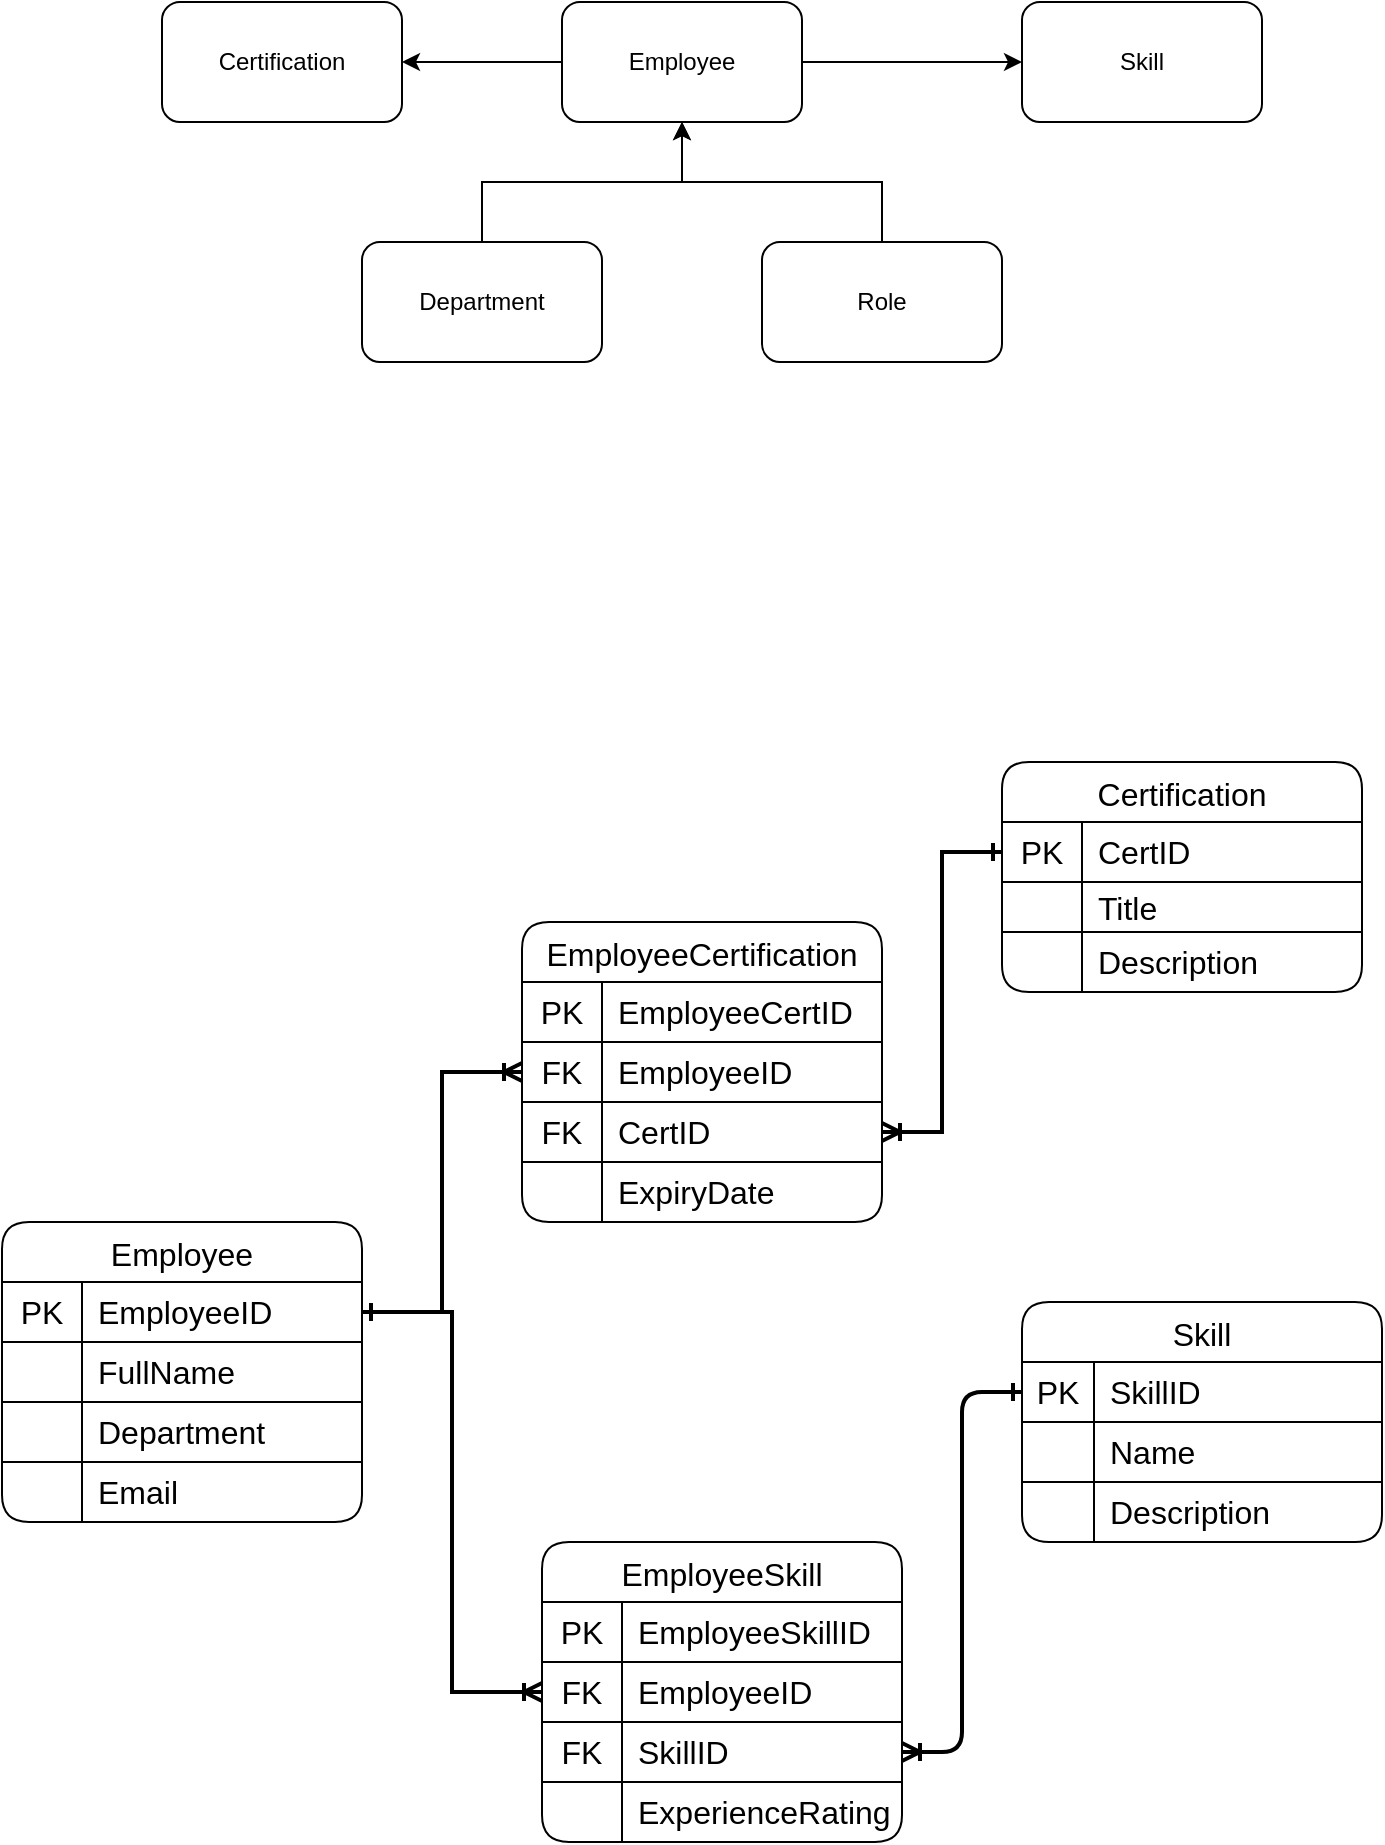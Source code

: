 <mxfile version="24.5.3" type="github">
  <diagram name="Page-1" id="ybaTYR8tOnNmoieoQPCP">
    <mxGraphModel dx="759" dy="1152" grid="1" gridSize="10" guides="1" tooltips="1" connect="1" arrows="1" fold="1" page="1" pageScale="1" pageWidth="827" pageHeight="1169" math="0" shadow="0">
      <root>
        <mxCell id="0" />
        <mxCell id="1" parent="0" />
        <mxCell id="D6jPuMeix1-jTsJVbrIV-2" value="Employee" style="shape=table;startSize=30;container=1;collapsible=0;childLayout=tableLayout;fixedRows=1;rowLines=1;fontStyle=0;strokeColor=default;fontSize=16;rounded=1;" parent="1" vertex="1">
          <mxGeometry y="650" width="180" height="150" as="geometry" />
        </mxCell>
        <mxCell id="D6jPuMeix1-jTsJVbrIV-3" value="" style="shape=tableRow;horizontal=0;startSize=0;swimlaneHead=0;swimlaneBody=0;top=0;left=0;bottom=0;right=0;collapsible=0;dropTarget=0;fillColor=none;points=[[0,0.5],[1,0.5]];portConstraint=eastwest;strokeColor=inherit;fontSize=16;" parent="D6jPuMeix1-jTsJVbrIV-2" vertex="1">
          <mxGeometry y="30" width="180" height="30" as="geometry" />
        </mxCell>
        <mxCell id="D6jPuMeix1-jTsJVbrIV-4" value="PK" style="shape=partialRectangle;html=1;whiteSpace=wrap;connectable=0;fillColor=none;top=0;left=0;bottom=0;right=0;overflow=hidden;pointerEvents=1;strokeColor=inherit;fontSize=16;" parent="D6jPuMeix1-jTsJVbrIV-3" vertex="1">
          <mxGeometry width="40" height="30" as="geometry">
            <mxRectangle width="40" height="30" as="alternateBounds" />
          </mxGeometry>
        </mxCell>
        <mxCell id="D6jPuMeix1-jTsJVbrIV-5" value="EmployeeID" style="shape=partialRectangle;html=1;whiteSpace=wrap;connectable=0;fillColor=none;top=0;left=0;bottom=0;right=0;align=left;spacingLeft=6;overflow=hidden;strokeColor=inherit;fontSize=16;" parent="D6jPuMeix1-jTsJVbrIV-3" vertex="1">
          <mxGeometry x="40" width="140" height="30" as="geometry">
            <mxRectangle width="140" height="30" as="alternateBounds" />
          </mxGeometry>
        </mxCell>
        <mxCell id="D6jPuMeix1-jTsJVbrIV-6" value="" style="shape=tableRow;horizontal=0;startSize=0;swimlaneHead=0;swimlaneBody=0;top=0;left=0;bottom=0;right=0;collapsible=0;dropTarget=0;fillColor=none;points=[[0,0.5],[1,0.5]];portConstraint=eastwest;strokeColor=inherit;fontSize=16;" parent="D6jPuMeix1-jTsJVbrIV-2" vertex="1">
          <mxGeometry y="60" width="180" height="30" as="geometry" />
        </mxCell>
        <mxCell id="D6jPuMeix1-jTsJVbrIV-7" value="" style="shape=partialRectangle;html=1;whiteSpace=wrap;connectable=0;fillColor=none;top=0;left=0;bottom=0;right=0;overflow=hidden;strokeColor=inherit;fontSize=16;" parent="D6jPuMeix1-jTsJVbrIV-6" vertex="1">
          <mxGeometry width="40" height="30" as="geometry">
            <mxRectangle width="40" height="30" as="alternateBounds" />
          </mxGeometry>
        </mxCell>
        <mxCell id="D6jPuMeix1-jTsJVbrIV-8" value="FullName" style="shape=partialRectangle;html=1;whiteSpace=wrap;connectable=0;fillColor=none;top=0;left=0;bottom=0;right=0;align=left;spacingLeft=6;overflow=hidden;strokeColor=inherit;fontSize=16;" parent="D6jPuMeix1-jTsJVbrIV-6" vertex="1">
          <mxGeometry x="40" width="140" height="30" as="geometry">
            <mxRectangle width="140" height="30" as="alternateBounds" />
          </mxGeometry>
        </mxCell>
        <mxCell id="D6jPuMeix1-jTsJVbrIV-9" value="" style="shape=tableRow;horizontal=0;startSize=0;swimlaneHead=0;swimlaneBody=0;top=0;left=0;bottom=0;right=0;collapsible=0;dropTarget=0;fillColor=none;points=[[0,0.5],[1,0.5]];portConstraint=eastwest;strokeColor=inherit;fontSize=16;" parent="D6jPuMeix1-jTsJVbrIV-2" vertex="1">
          <mxGeometry y="90" width="180" height="30" as="geometry" />
        </mxCell>
        <mxCell id="D6jPuMeix1-jTsJVbrIV-10" value="" style="shape=partialRectangle;html=1;whiteSpace=wrap;connectable=0;fillColor=none;top=0;left=0;bottom=0;right=0;overflow=hidden;strokeColor=inherit;fontSize=16;" parent="D6jPuMeix1-jTsJVbrIV-9" vertex="1">
          <mxGeometry width="40" height="30" as="geometry">
            <mxRectangle width="40" height="30" as="alternateBounds" />
          </mxGeometry>
        </mxCell>
        <mxCell id="D6jPuMeix1-jTsJVbrIV-11" value="Department" style="shape=partialRectangle;html=1;whiteSpace=wrap;connectable=0;fillColor=none;top=0;left=0;bottom=0;right=0;align=left;spacingLeft=6;overflow=hidden;strokeColor=inherit;fontSize=16;" parent="D6jPuMeix1-jTsJVbrIV-9" vertex="1">
          <mxGeometry x="40" width="140" height="30" as="geometry">
            <mxRectangle width="140" height="30" as="alternateBounds" />
          </mxGeometry>
        </mxCell>
        <mxCell id="D6jPuMeix1-jTsJVbrIV-14" value="" style="shape=tableRow;horizontal=0;startSize=0;swimlaneHead=0;swimlaneBody=0;top=0;left=0;bottom=0;right=0;collapsible=0;dropTarget=0;fillColor=none;points=[[0,0.5],[1,0.5]];portConstraint=eastwest;strokeColor=inherit;fontSize=16;" parent="D6jPuMeix1-jTsJVbrIV-2" vertex="1">
          <mxGeometry y="120" width="180" height="30" as="geometry" />
        </mxCell>
        <mxCell id="D6jPuMeix1-jTsJVbrIV-15" value="" style="shape=partialRectangle;html=1;whiteSpace=wrap;connectable=0;fillColor=none;top=0;left=0;bottom=0;right=0;overflow=hidden;strokeColor=inherit;fontSize=16;" parent="D6jPuMeix1-jTsJVbrIV-14" vertex="1">
          <mxGeometry width="40" height="30" as="geometry">
            <mxRectangle width="40" height="30" as="alternateBounds" />
          </mxGeometry>
        </mxCell>
        <mxCell id="D6jPuMeix1-jTsJVbrIV-16" value="Email" style="shape=partialRectangle;html=1;whiteSpace=wrap;connectable=0;fillColor=none;top=0;left=0;bottom=0;right=0;align=left;spacingLeft=6;overflow=hidden;strokeColor=inherit;fontSize=16;" parent="D6jPuMeix1-jTsJVbrIV-14" vertex="1">
          <mxGeometry x="40" width="140" height="30" as="geometry">
            <mxRectangle width="140" height="30" as="alternateBounds" />
          </mxGeometry>
        </mxCell>
        <mxCell id="D6jPuMeix1-jTsJVbrIV-17" value="Certification" style="shape=table;startSize=30;container=1;collapsible=0;childLayout=tableLayout;fixedRows=1;rowLines=1;fontStyle=0;strokeColor=default;fontSize=16;rounded=1;" parent="1" vertex="1">
          <mxGeometry x="500" y="420" width="180" height="115" as="geometry" />
        </mxCell>
        <mxCell id="D6jPuMeix1-jTsJVbrIV-18" value="" style="shape=tableRow;horizontal=0;startSize=0;swimlaneHead=0;swimlaneBody=0;top=0;left=0;bottom=0;right=0;collapsible=0;dropTarget=0;fillColor=none;points=[[0,0.5],[1,0.5]];portConstraint=eastwest;strokeColor=inherit;fontSize=16;" parent="D6jPuMeix1-jTsJVbrIV-17" vertex="1">
          <mxGeometry y="30" width="180" height="30" as="geometry" />
        </mxCell>
        <mxCell id="D6jPuMeix1-jTsJVbrIV-19" value="PK" style="shape=partialRectangle;html=1;whiteSpace=wrap;connectable=0;fillColor=none;top=0;left=0;bottom=0;right=0;overflow=hidden;pointerEvents=1;strokeColor=inherit;fontSize=16;" parent="D6jPuMeix1-jTsJVbrIV-18" vertex="1">
          <mxGeometry width="40" height="30" as="geometry">
            <mxRectangle width="40" height="30" as="alternateBounds" />
          </mxGeometry>
        </mxCell>
        <mxCell id="D6jPuMeix1-jTsJVbrIV-20" value="CertID" style="shape=partialRectangle;html=1;whiteSpace=wrap;connectable=0;fillColor=none;top=0;left=0;bottom=0;right=0;align=left;spacingLeft=6;overflow=hidden;strokeColor=inherit;fontSize=16;" parent="D6jPuMeix1-jTsJVbrIV-18" vertex="1">
          <mxGeometry x="40" width="140" height="30" as="geometry">
            <mxRectangle width="140" height="30" as="alternateBounds" />
          </mxGeometry>
        </mxCell>
        <mxCell id="D6jPuMeix1-jTsJVbrIV-21" value="" style="shape=tableRow;horizontal=0;startSize=0;swimlaneHead=0;swimlaneBody=0;top=0;left=0;bottom=0;right=0;collapsible=0;dropTarget=0;fillColor=none;points=[[0,0.5],[1,0.5]];portConstraint=eastwest;strokeColor=inherit;fontSize=16;" parent="D6jPuMeix1-jTsJVbrIV-17" vertex="1">
          <mxGeometry y="60" width="180" height="25" as="geometry" />
        </mxCell>
        <mxCell id="D6jPuMeix1-jTsJVbrIV-22" value="" style="shape=partialRectangle;html=1;whiteSpace=wrap;connectable=0;fillColor=none;top=0;left=0;bottom=0;right=0;overflow=hidden;strokeColor=inherit;fontSize=16;" parent="D6jPuMeix1-jTsJVbrIV-21" vertex="1">
          <mxGeometry width="40" height="25" as="geometry">
            <mxRectangle width="40" height="25" as="alternateBounds" />
          </mxGeometry>
        </mxCell>
        <mxCell id="D6jPuMeix1-jTsJVbrIV-23" value="Title" style="shape=partialRectangle;html=1;whiteSpace=wrap;connectable=0;fillColor=none;top=0;left=0;bottom=0;right=0;align=left;spacingLeft=6;overflow=hidden;strokeColor=inherit;fontSize=16;" parent="D6jPuMeix1-jTsJVbrIV-21" vertex="1">
          <mxGeometry x="40" width="140" height="25" as="geometry">
            <mxRectangle width="140" height="25" as="alternateBounds" />
          </mxGeometry>
        </mxCell>
        <mxCell id="D6jPuMeix1-jTsJVbrIV-24" value="" style="shape=tableRow;horizontal=0;startSize=0;swimlaneHead=0;swimlaneBody=0;top=0;left=0;bottom=0;right=0;collapsible=0;dropTarget=0;fillColor=none;points=[[0,0.5],[1,0.5]];portConstraint=eastwest;strokeColor=inherit;fontSize=16;" parent="D6jPuMeix1-jTsJVbrIV-17" vertex="1">
          <mxGeometry y="85" width="180" height="30" as="geometry" />
        </mxCell>
        <mxCell id="D6jPuMeix1-jTsJVbrIV-25" value="" style="shape=partialRectangle;html=1;whiteSpace=wrap;connectable=0;fillColor=none;top=0;left=0;bottom=0;right=0;overflow=hidden;strokeColor=inherit;fontSize=16;" parent="D6jPuMeix1-jTsJVbrIV-24" vertex="1">
          <mxGeometry width="40" height="30" as="geometry">
            <mxRectangle width="40" height="30" as="alternateBounds" />
          </mxGeometry>
        </mxCell>
        <mxCell id="D6jPuMeix1-jTsJVbrIV-26" value="Description" style="shape=partialRectangle;html=1;whiteSpace=wrap;connectable=0;fillColor=none;top=0;left=0;bottom=0;right=0;align=left;spacingLeft=6;overflow=hidden;strokeColor=inherit;fontSize=16;" parent="D6jPuMeix1-jTsJVbrIV-24" vertex="1">
          <mxGeometry x="40" width="140" height="30" as="geometry">
            <mxRectangle width="140" height="30" as="alternateBounds" />
          </mxGeometry>
        </mxCell>
        <mxCell id="D6jPuMeix1-jTsJVbrIV-43" value="Skill" style="shape=table;startSize=30;container=1;collapsible=0;childLayout=tableLayout;fixedRows=1;rowLines=1;fontStyle=0;strokeColor=default;fontSize=16;rounded=1;" parent="1" vertex="1">
          <mxGeometry x="510" y="690" width="180" height="120" as="geometry" />
        </mxCell>
        <mxCell id="D6jPuMeix1-jTsJVbrIV-44" value="" style="shape=tableRow;horizontal=0;startSize=0;swimlaneHead=0;swimlaneBody=0;top=0;left=0;bottom=0;right=0;collapsible=0;dropTarget=0;fillColor=none;points=[[0,0.5],[1,0.5]];portConstraint=eastwest;strokeColor=inherit;fontSize=16;" parent="D6jPuMeix1-jTsJVbrIV-43" vertex="1">
          <mxGeometry y="30" width="180" height="30" as="geometry" />
        </mxCell>
        <mxCell id="D6jPuMeix1-jTsJVbrIV-45" value="PK" style="shape=partialRectangle;html=1;whiteSpace=wrap;connectable=0;fillColor=none;top=0;left=0;bottom=0;right=0;overflow=hidden;pointerEvents=1;strokeColor=inherit;fontSize=16;" parent="D6jPuMeix1-jTsJVbrIV-44" vertex="1">
          <mxGeometry width="36" height="30" as="geometry">
            <mxRectangle width="36" height="30" as="alternateBounds" />
          </mxGeometry>
        </mxCell>
        <mxCell id="D6jPuMeix1-jTsJVbrIV-46" value="SkillID" style="shape=partialRectangle;html=1;whiteSpace=wrap;connectable=0;fillColor=none;top=0;left=0;bottom=0;right=0;align=left;spacingLeft=6;overflow=hidden;strokeColor=inherit;fontSize=16;" parent="D6jPuMeix1-jTsJVbrIV-44" vertex="1">
          <mxGeometry x="36" width="144" height="30" as="geometry">
            <mxRectangle width="144" height="30" as="alternateBounds" />
          </mxGeometry>
        </mxCell>
        <mxCell id="D6jPuMeix1-jTsJVbrIV-47" value="" style="shape=tableRow;horizontal=0;startSize=0;swimlaneHead=0;swimlaneBody=0;top=0;left=0;bottom=0;right=0;collapsible=0;dropTarget=0;fillColor=none;points=[[0,0.5],[1,0.5]];portConstraint=eastwest;strokeColor=inherit;fontSize=16;" parent="D6jPuMeix1-jTsJVbrIV-43" vertex="1">
          <mxGeometry y="60" width="180" height="30" as="geometry" />
        </mxCell>
        <mxCell id="D6jPuMeix1-jTsJVbrIV-48" value="" style="shape=partialRectangle;html=1;whiteSpace=wrap;connectable=0;fillColor=none;top=0;left=0;bottom=0;right=0;overflow=hidden;strokeColor=inherit;fontSize=16;" parent="D6jPuMeix1-jTsJVbrIV-47" vertex="1">
          <mxGeometry width="36" height="30" as="geometry">
            <mxRectangle width="36" height="30" as="alternateBounds" />
          </mxGeometry>
        </mxCell>
        <mxCell id="D6jPuMeix1-jTsJVbrIV-49" value="Name" style="shape=partialRectangle;html=1;whiteSpace=wrap;connectable=0;fillColor=none;top=0;left=0;bottom=0;right=0;align=left;spacingLeft=6;overflow=hidden;strokeColor=inherit;fontSize=16;" parent="D6jPuMeix1-jTsJVbrIV-47" vertex="1">
          <mxGeometry x="36" width="144" height="30" as="geometry">
            <mxRectangle width="144" height="30" as="alternateBounds" />
          </mxGeometry>
        </mxCell>
        <mxCell id="D6jPuMeix1-jTsJVbrIV-50" value="" style="shape=tableRow;horizontal=0;startSize=0;swimlaneHead=0;swimlaneBody=0;top=0;left=0;bottom=0;right=0;collapsible=0;dropTarget=0;fillColor=none;points=[[0,0.5],[1,0.5]];portConstraint=eastwest;strokeColor=inherit;fontSize=16;" parent="D6jPuMeix1-jTsJVbrIV-43" vertex="1">
          <mxGeometry y="90" width="180" height="30" as="geometry" />
        </mxCell>
        <mxCell id="D6jPuMeix1-jTsJVbrIV-51" value="" style="shape=partialRectangle;html=1;whiteSpace=wrap;connectable=0;fillColor=none;top=0;left=0;bottom=0;right=0;overflow=hidden;strokeColor=inherit;fontSize=16;" parent="D6jPuMeix1-jTsJVbrIV-50" vertex="1">
          <mxGeometry width="36" height="30" as="geometry">
            <mxRectangle width="36" height="30" as="alternateBounds" />
          </mxGeometry>
        </mxCell>
        <mxCell id="D6jPuMeix1-jTsJVbrIV-52" value="Description" style="shape=partialRectangle;html=1;whiteSpace=wrap;connectable=0;fillColor=none;top=0;left=0;bottom=0;right=0;align=left;spacingLeft=6;overflow=hidden;strokeColor=inherit;fontSize=16;" parent="D6jPuMeix1-jTsJVbrIV-50" vertex="1">
          <mxGeometry x="36" width="144" height="30" as="geometry">
            <mxRectangle width="144" height="30" as="alternateBounds" />
          </mxGeometry>
        </mxCell>
        <mxCell id="D6jPuMeix1-jTsJVbrIV-56" value="EmployeeSkill" style="shape=table;startSize=30;container=1;collapsible=0;childLayout=tableLayout;fixedRows=1;rowLines=1;fontStyle=0;strokeColor=default;fontSize=16;rounded=1;" parent="1" vertex="1">
          <mxGeometry x="270" y="810" width="180" height="150" as="geometry" />
        </mxCell>
        <mxCell id="D6jPuMeix1-jTsJVbrIV-57" value="" style="shape=tableRow;horizontal=0;startSize=0;swimlaneHead=0;swimlaneBody=0;top=0;left=0;bottom=0;right=0;collapsible=0;dropTarget=0;fillColor=none;points=[[0,0.5],[1,0.5]];portConstraint=eastwest;strokeColor=inherit;fontSize=16;" parent="D6jPuMeix1-jTsJVbrIV-56" vertex="1">
          <mxGeometry y="30" width="180" height="30" as="geometry" />
        </mxCell>
        <mxCell id="D6jPuMeix1-jTsJVbrIV-58" value="PK" style="shape=partialRectangle;html=1;whiteSpace=wrap;connectable=0;fillColor=none;top=0;left=0;bottom=0;right=0;overflow=hidden;pointerEvents=1;strokeColor=inherit;fontSize=16;" parent="D6jPuMeix1-jTsJVbrIV-57" vertex="1">
          <mxGeometry width="40" height="30" as="geometry">
            <mxRectangle width="40" height="30" as="alternateBounds" />
          </mxGeometry>
        </mxCell>
        <mxCell id="D6jPuMeix1-jTsJVbrIV-59" value="EmployeeSkillID " style="shape=partialRectangle;html=1;whiteSpace=wrap;connectable=0;fillColor=none;top=0;left=0;bottom=0;right=0;align=left;spacingLeft=6;overflow=hidden;strokeColor=inherit;fontSize=16;" parent="D6jPuMeix1-jTsJVbrIV-57" vertex="1">
          <mxGeometry x="40" width="140" height="30" as="geometry">
            <mxRectangle width="140" height="30" as="alternateBounds" />
          </mxGeometry>
        </mxCell>
        <mxCell id="D6jPuMeix1-jTsJVbrIV-60" value="" style="shape=tableRow;horizontal=0;startSize=0;swimlaneHead=0;swimlaneBody=0;top=0;left=0;bottom=0;right=0;collapsible=0;dropTarget=0;fillColor=none;points=[[0,0.5],[1,0.5]];portConstraint=eastwest;strokeColor=inherit;fontSize=16;" parent="D6jPuMeix1-jTsJVbrIV-56" vertex="1">
          <mxGeometry y="60" width="180" height="30" as="geometry" />
        </mxCell>
        <mxCell id="D6jPuMeix1-jTsJVbrIV-61" value="FK" style="shape=partialRectangle;html=1;whiteSpace=wrap;connectable=0;fillColor=none;top=0;left=0;bottom=0;right=0;overflow=hidden;strokeColor=inherit;fontSize=16;" parent="D6jPuMeix1-jTsJVbrIV-60" vertex="1">
          <mxGeometry width="40" height="30" as="geometry">
            <mxRectangle width="40" height="30" as="alternateBounds" />
          </mxGeometry>
        </mxCell>
        <mxCell id="D6jPuMeix1-jTsJVbrIV-62" value="EmployeeID" style="shape=partialRectangle;html=1;whiteSpace=wrap;connectable=0;fillColor=none;top=0;left=0;bottom=0;right=0;align=left;spacingLeft=6;overflow=hidden;strokeColor=inherit;fontSize=16;" parent="D6jPuMeix1-jTsJVbrIV-60" vertex="1">
          <mxGeometry x="40" width="140" height="30" as="geometry">
            <mxRectangle width="140" height="30" as="alternateBounds" />
          </mxGeometry>
        </mxCell>
        <mxCell id="D6jPuMeix1-jTsJVbrIV-63" value="" style="shape=tableRow;horizontal=0;startSize=0;swimlaneHead=0;swimlaneBody=0;top=0;left=0;bottom=0;right=0;collapsible=0;dropTarget=0;fillColor=none;points=[[0,0.5],[1,0.5]];portConstraint=eastwest;strokeColor=inherit;fontSize=16;" parent="D6jPuMeix1-jTsJVbrIV-56" vertex="1">
          <mxGeometry y="90" width="180" height="30" as="geometry" />
        </mxCell>
        <mxCell id="D6jPuMeix1-jTsJVbrIV-64" value="FK" style="shape=partialRectangle;html=1;whiteSpace=wrap;connectable=0;fillColor=none;top=0;left=0;bottom=0;right=0;overflow=hidden;strokeColor=inherit;fontSize=16;" parent="D6jPuMeix1-jTsJVbrIV-63" vertex="1">
          <mxGeometry width="40" height="30" as="geometry">
            <mxRectangle width="40" height="30" as="alternateBounds" />
          </mxGeometry>
        </mxCell>
        <mxCell id="D6jPuMeix1-jTsJVbrIV-65" value="SkillID" style="shape=partialRectangle;html=1;whiteSpace=wrap;connectable=0;fillColor=none;top=0;left=0;bottom=0;right=0;align=left;spacingLeft=6;overflow=hidden;strokeColor=inherit;fontSize=16;" parent="D6jPuMeix1-jTsJVbrIV-63" vertex="1">
          <mxGeometry x="40" width="140" height="30" as="geometry">
            <mxRectangle width="140" height="30" as="alternateBounds" />
          </mxGeometry>
        </mxCell>
        <mxCell id="D6jPuMeix1-jTsJVbrIV-66" value="" style="shape=tableRow;horizontal=0;startSize=0;swimlaneHead=0;swimlaneBody=0;top=0;left=0;bottom=0;right=0;collapsible=0;dropTarget=0;fillColor=none;points=[[0,0.5],[1,0.5]];portConstraint=eastwest;strokeColor=inherit;fontSize=16;" parent="D6jPuMeix1-jTsJVbrIV-56" vertex="1">
          <mxGeometry y="120" width="180" height="30" as="geometry" />
        </mxCell>
        <mxCell id="D6jPuMeix1-jTsJVbrIV-67" value="" style="shape=partialRectangle;html=1;whiteSpace=wrap;connectable=0;fillColor=none;top=0;left=0;bottom=0;right=0;overflow=hidden;strokeColor=inherit;fontSize=16;" parent="D6jPuMeix1-jTsJVbrIV-66" vertex="1">
          <mxGeometry width="40" height="30" as="geometry">
            <mxRectangle width="40" height="30" as="alternateBounds" />
          </mxGeometry>
        </mxCell>
        <mxCell id="D6jPuMeix1-jTsJVbrIV-68" value="ExperienceRating" style="shape=partialRectangle;html=1;whiteSpace=wrap;connectable=0;fillColor=none;top=0;left=0;bottom=0;right=0;align=left;spacingLeft=6;overflow=hidden;strokeColor=inherit;fontSize=16;" parent="D6jPuMeix1-jTsJVbrIV-66" vertex="1">
          <mxGeometry x="40" width="140" height="30" as="geometry">
            <mxRectangle width="140" height="30" as="alternateBounds" />
          </mxGeometry>
        </mxCell>
        <mxCell id="D6jPuMeix1-jTsJVbrIV-69" value="EmployeeCertification" style="shape=table;startSize=30;container=1;collapsible=0;childLayout=tableLayout;fixedRows=1;rowLines=1;fontStyle=0;strokeColor=default;fontSize=16;rounded=1;" parent="1" vertex="1">
          <mxGeometry x="260" y="500" width="180" height="150" as="geometry" />
        </mxCell>
        <mxCell id="D6jPuMeix1-jTsJVbrIV-70" value="" style="shape=tableRow;horizontal=0;startSize=0;swimlaneHead=0;swimlaneBody=0;top=0;left=0;bottom=0;right=0;collapsible=0;dropTarget=0;fillColor=none;points=[[0,0.5],[1,0.5]];portConstraint=eastwest;strokeColor=inherit;fontSize=16;" parent="D6jPuMeix1-jTsJVbrIV-69" vertex="1">
          <mxGeometry y="30" width="180" height="30" as="geometry" />
        </mxCell>
        <mxCell id="D6jPuMeix1-jTsJVbrIV-71" value="PK" style="shape=partialRectangle;html=1;whiteSpace=wrap;connectable=0;fillColor=none;top=0;left=0;bottom=0;right=0;overflow=hidden;pointerEvents=1;strokeColor=inherit;fontSize=16;" parent="D6jPuMeix1-jTsJVbrIV-70" vertex="1">
          <mxGeometry width="40" height="30" as="geometry">
            <mxRectangle width="40" height="30" as="alternateBounds" />
          </mxGeometry>
        </mxCell>
        <mxCell id="D6jPuMeix1-jTsJVbrIV-72" value="EmployeeCertID " style="shape=partialRectangle;html=1;whiteSpace=wrap;connectable=0;fillColor=none;top=0;left=0;bottom=0;right=0;align=left;spacingLeft=6;overflow=hidden;strokeColor=inherit;fontSize=16;" parent="D6jPuMeix1-jTsJVbrIV-70" vertex="1">
          <mxGeometry x="40" width="140" height="30" as="geometry">
            <mxRectangle width="140" height="30" as="alternateBounds" />
          </mxGeometry>
        </mxCell>
        <mxCell id="D6jPuMeix1-jTsJVbrIV-73" value="" style="shape=tableRow;horizontal=0;startSize=0;swimlaneHead=0;swimlaneBody=0;top=0;left=0;bottom=0;right=0;collapsible=0;dropTarget=0;fillColor=none;points=[[0,0.5],[1,0.5]];portConstraint=eastwest;strokeColor=inherit;fontSize=16;" parent="D6jPuMeix1-jTsJVbrIV-69" vertex="1">
          <mxGeometry y="60" width="180" height="30" as="geometry" />
        </mxCell>
        <mxCell id="D6jPuMeix1-jTsJVbrIV-74" value="FK" style="shape=partialRectangle;html=1;whiteSpace=wrap;connectable=0;fillColor=none;top=0;left=0;bottom=0;right=0;overflow=hidden;strokeColor=inherit;fontSize=16;" parent="D6jPuMeix1-jTsJVbrIV-73" vertex="1">
          <mxGeometry width="40" height="30" as="geometry">
            <mxRectangle width="40" height="30" as="alternateBounds" />
          </mxGeometry>
        </mxCell>
        <mxCell id="D6jPuMeix1-jTsJVbrIV-75" value="EmployeeID" style="shape=partialRectangle;html=1;whiteSpace=wrap;connectable=0;fillColor=none;top=0;left=0;bottom=0;right=0;align=left;spacingLeft=6;overflow=hidden;strokeColor=inherit;fontSize=16;" parent="D6jPuMeix1-jTsJVbrIV-73" vertex="1">
          <mxGeometry x="40" width="140" height="30" as="geometry">
            <mxRectangle width="140" height="30" as="alternateBounds" />
          </mxGeometry>
        </mxCell>
        <mxCell id="D6jPuMeix1-jTsJVbrIV-76" value="" style="shape=tableRow;horizontal=0;startSize=0;swimlaneHead=0;swimlaneBody=0;top=0;left=0;bottom=0;right=0;collapsible=0;dropTarget=0;fillColor=none;points=[[0,0.5],[1,0.5]];portConstraint=eastwest;strokeColor=inherit;fontSize=16;" parent="D6jPuMeix1-jTsJVbrIV-69" vertex="1">
          <mxGeometry y="90" width="180" height="30" as="geometry" />
        </mxCell>
        <mxCell id="D6jPuMeix1-jTsJVbrIV-77" value="FK" style="shape=partialRectangle;html=1;whiteSpace=wrap;connectable=0;fillColor=none;top=0;left=0;bottom=0;right=0;overflow=hidden;strokeColor=inherit;fontSize=16;" parent="D6jPuMeix1-jTsJVbrIV-76" vertex="1">
          <mxGeometry width="40" height="30" as="geometry">
            <mxRectangle width="40" height="30" as="alternateBounds" />
          </mxGeometry>
        </mxCell>
        <mxCell id="D6jPuMeix1-jTsJVbrIV-78" value="CertID" style="shape=partialRectangle;html=1;whiteSpace=wrap;connectable=0;fillColor=none;top=0;left=0;bottom=0;right=0;align=left;spacingLeft=6;overflow=hidden;strokeColor=inherit;fontSize=16;" parent="D6jPuMeix1-jTsJVbrIV-76" vertex="1">
          <mxGeometry x="40" width="140" height="30" as="geometry">
            <mxRectangle width="140" height="30" as="alternateBounds" />
          </mxGeometry>
        </mxCell>
        <mxCell id="D6jPuMeix1-jTsJVbrIV-79" value="" style="shape=tableRow;horizontal=0;startSize=0;swimlaneHead=0;swimlaneBody=0;top=0;left=0;bottom=0;right=0;collapsible=0;dropTarget=0;fillColor=none;points=[[0,0.5],[1,0.5]];portConstraint=eastwest;strokeColor=inherit;fontSize=16;" parent="D6jPuMeix1-jTsJVbrIV-69" vertex="1">
          <mxGeometry y="120" width="180" height="30" as="geometry" />
        </mxCell>
        <mxCell id="D6jPuMeix1-jTsJVbrIV-80" value="" style="shape=partialRectangle;html=1;whiteSpace=wrap;connectable=0;fillColor=none;top=0;left=0;bottom=0;right=0;overflow=hidden;strokeColor=inherit;fontSize=16;" parent="D6jPuMeix1-jTsJVbrIV-79" vertex="1">
          <mxGeometry width="40" height="30" as="geometry">
            <mxRectangle width="40" height="30" as="alternateBounds" />
          </mxGeometry>
        </mxCell>
        <mxCell id="D6jPuMeix1-jTsJVbrIV-81" value="ExpiryDate" style="shape=partialRectangle;html=1;whiteSpace=wrap;connectable=0;fillColor=none;top=0;left=0;bottom=0;right=0;align=left;spacingLeft=6;overflow=hidden;strokeColor=inherit;fontSize=16;" parent="D6jPuMeix1-jTsJVbrIV-79" vertex="1">
          <mxGeometry x="40" width="140" height="30" as="geometry">
            <mxRectangle width="140" height="30" as="alternateBounds" />
          </mxGeometry>
        </mxCell>
        <mxCell id="D6jPuMeix1-jTsJVbrIV-86" style="edgeStyle=orthogonalEdgeStyle;rounded=1;orthogonalLoop=1;jettySize=auto;html=1;exitX=1;exitY=0.5;exitDx=0;exitDy=0;entryX=0;entryY=0.5;entryDx=0;entryDy=0;endArrow=ERone;endFill=0;strokeWidth=2;startArrow=ERoneToMany;startFill=0;strokeColor=default;curved=0;" parent="1" source="D6jPuMeix1-jTsJVbrIV-63" target="D6jPuMeix1-jTsJVbrIV-44" edge="1">
          <mxGeometry relative="1" as="geometry" />
        </mxCell>
        <mxCell id="D6jPuMeix1-jTsJVbrIV-87" style="edgeStyle=orthogonalEdgeStyle;rounded=0;orthogonalLoop=1;jettySize=auto;html=1;exitX=1;exitY=0.5;exitDx=0;exitDy=0;entryX=0;entryY=0.5;entryDx=0;entryDy=0;strokeWidth=2;endArrow=ERoneToMany;endFill=0;" parent="1" source="D6jPuMeix1-jTsJVbrIV-3" target="D6jPuMeix1-jTsJVbrIV-60" edge="1">
          <mxGeometry relative="1" as="geometry" />
        </mxCell>
        <mxCell id="D6jPuMeix1-jTsJVbrIV-88" style="edgeStyle=orthogonalEdgeStyle;rounded=0;orthogonalLoop=1;jettySize=auto;html=1;exitX=1;exitY=0.5;exitDx=0;exitDy=0;entryX=0;entryY=0.5;entryDx=0;entryDy=0;startArrow=ERone;startFill=0;strokeWidth=2;endArrow=ERoneToMany;endFill=0;" parent="1" source="D6jPuMeix1-jTsJVbrIV-3" target="D6jPuMeix1-jTsJVbrIV-73" edge="1">
          <mxGeometry relative="1" as="geometry" />
        </mxCell>
        <mxCell id="D6jPuMeix1-jTsJVbrIV-89" style="edgeStyle=orthogonalEdgeStyle;rounded=0;orthogonalLoop=1;jettySize=auto;html=1;exitX=1;exitY=0.5;exitDx=0;exitDy=0;entryX=0;entryY=0.5;entryDx=0;entryDy=0;endArrow=ERone;endFill=0;startArrow=ERoneToMany;startFill=0;strokeWidth=2;" parent="1" source="D6jPuMeix1-jTsJVbrIV-76" target="D6jPuMeix1-jTsJVbrIV-18" edge="1">
          <mxGeometry relative="1" as="geometry" />
        </mxCell>
        <mxCell id="8fQm0A2xf2o3NUwYe1PP-24" style="edgeStyle=orthogonalEdgeStyle;rounded=0;orthogonalLoop=1;jettySize=auto;html=1;entryX=1;entryY=0.5;entryDx=0;entryDy=0;" edge="1" parent="1" source="8fQm0A2xf2o3NUwYe1PP-15" target="8fQm0A2xf2o3NUwYe1PP-16">
          <mxGeometry relative="1" as="geometry" />
        </mxCell>
        <mxCell id="8fQm0A2xf2o3NUwYe1PP-26" style="edgeStyle=orthogonalEdgeStyle;rounded=0;orthogonalLoop=1;jettySize=auto;html=1;entryX=0;entryY=0.5;entryDx=0;entryDy=0;" edge="1" parent="1" source="8fQm0A2xf2o3NUwYe1PP-15" target="8fQm0A2xf2o3NUwYe1PP-17">
          <mxGeometry relative="1" as="geometry" />
        </mxCell>
        <mxCell id="8fQm0A2xf2o3NUwYe1PP-15" value="Employee" style="rounded=1;whiteSpace=wrap;html=1;" vertex="1" parent="1">
          <mxGeometry x="280" y="40" width="120" height="60" as="geometry" />
        </mxCell>
        <mxCell id="8fQm0A2xf2o3NUwYe1PP-16" value="Certification" style="rounded=1;whiteSpace=wrap;html=1;" vertex="1" parent="1">
          <mxGeometry x="80" y="40" width="120" height="60" as="geometry" />
        </mxCell>
        <mxCell id="8fQm0A2xf2o3NUwYe1PP-17" value="Skill" style="rounded=1;whiteSpace=wrap;html=1;" vertex="1" parent="1">
          <mxGeometry x="510" y="40" width="120" height="60" as="geometry" />
        </mxCell>
        <mxCell id="8fQm0A2xf2o3NUwYe1PP-28" style="edgeStyle=orthogonalEdgeStyle;rounded=0;orthogonalLoop=1;jettySize=auto;html=1;entryX=0.5;entryY=1;entryDx=0;entryDy=0;" edge="1" parent="1" source="8fQm0A2xf2o3NUwYe1PP-18" target="8fQm0A2xf2o3NUwYe1PP-15">
          <mxGeometry relative="1" as="geometry" />
        </mxCell>
        <mxCell id="8fQm0A2xf2o3NUwYe1PP-18" value="Department" style="rounded=1;whiteSpace=wrap;html=1;" vertex="1" parent="1">
          <mxGeometry x="180" y="160" width="120" height="60" as="geometry" />
        </mxCell>
        <mxCell id="8fQm0A2xf2o3NUwYe1PP-27" style="edgeStyle=orthogonalEdgeStyle;rounded=0;orthogonalLoop=1;jettySize=auto;html=1;entryX=0.5;entryY=1;entryDx=0;entryDy=0;" edge="1" parent="1" source="8fQm0A2xf2o3NUwYe1PP-19" target="8fQm0A2xf2o3NUwYe1PP-15">
          <mxGeometry relative="1" as="geometry" />
        </mxCell>
        <mxCell id="8fQm0A2xf2o3NUwYe1PP-19" value="Role" style="rounded=1;whiteSpace=wrap;html=1;" vertex="1" parent="1">
          <mxGeometry x="380" y="160" width="120" height="60" as="geometry" />
        </mxCell>
      </root>
    </mxGraphModel>
  </diagram>
</mxfile>

